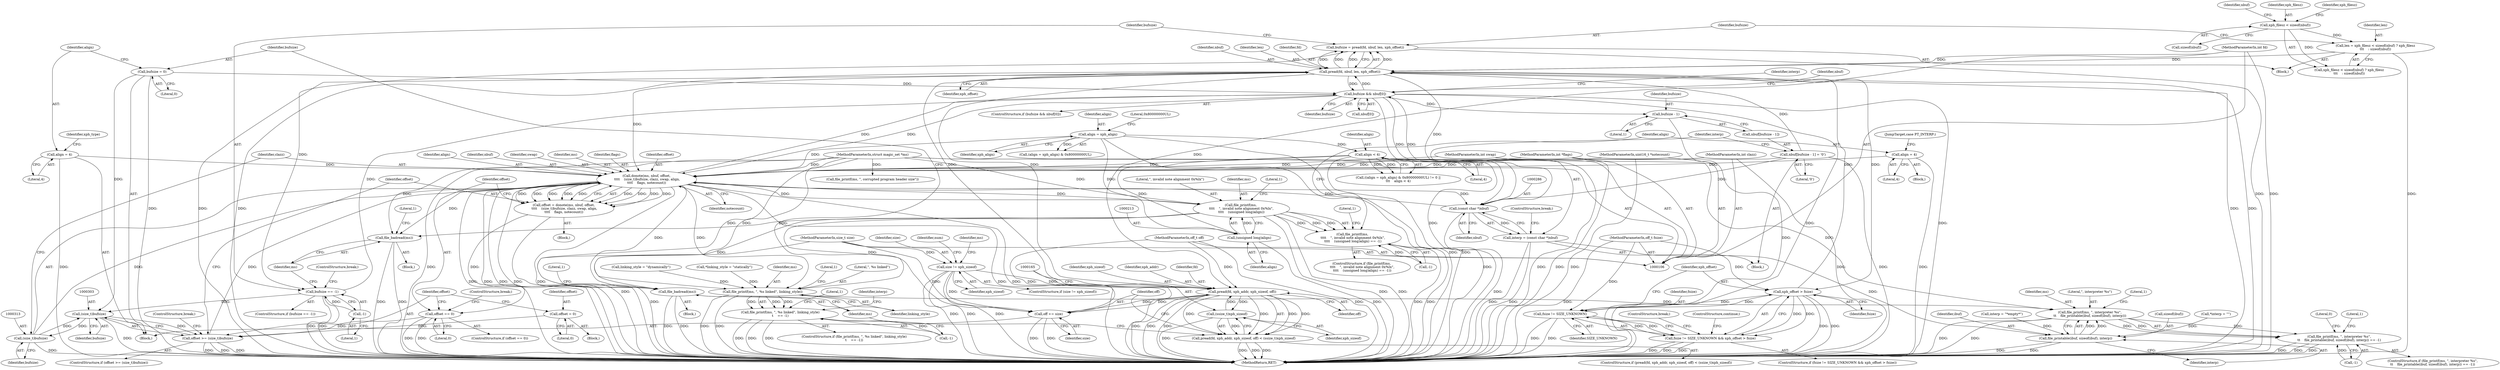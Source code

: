 digraph "0_file_ce90e05774dd77d86cfc8dfa6da57b32816841c4_4@API" {
"1000234" [label="(Call,bufsize = pread(fd, nbuf, len, xph_offset))"];
"1000236" [label="(Call,pread(fd, nbuf, len, xph_offset))"];
"1000159" [label="(Call,pread(fd, xph_addr, xph_sizeof, off))"];
"1000110" [label="(MethodParameterIn,int fd)"];
"1000164" [label="(Call,(ssize_t)xph_sizeof)"];
"1000136" [label="(Call,size != xph_sizeof)"];
"1000113" [label="(MethodParameterIn,size_t size)"];
"1000173" [label="(Call,off += size)"];
"1000111" [label="(MethodParameterIn,off_t off)"];
"1000270" [label="(Call,bufsize && nbuf[0])"];
"1000176" [label="(Call,bufsize = 0)"];
"1000242" [label="(Call,bufsize == -1)"];
"1000234" [label="(Call,bufsize = pread(fd, nbuf, len, xph_offset))"];
"1000244" [label="(Call,-1)"];
"1000308" [label="(Call,donote(ms, nbuf, offset,\n \t\t\t\t    (size_t)bufsize, clazz, swap, align,\n\t\t\t\t    flags, notecount))"];
"1000209" [label="(Call,file_printf(ms, \n\t\t\t\t    \", invalid note alignment 0x%lx\",\n\t\t\t\t    (unsigned long)align))"];
"1000107" [label="(MethodParameterIn,struct magic_set *ms)"];
"1000212" [label="(Call,(unsigned long)align)"];
"1000198" [label="(Call,align = xph_align)"];
"1000203" [label="(Call,align < 4)"];
"1000285" [label="(Call,(const char *)nbuf)"];
"1000276" [label="(Call,nbuf[bufsize - 1] = '\0')"];
"1000300" [label="(Call,offset >= (size_t)bufsize)"];
"1000294" [label="(Call,offset = 0)"];
"1000321" [label="(Call,offset == 0)"];
"1000306" [label="(Call,offset = donote(ms, nbuf, offset,\n \t\t\t\t    (size_t)bufsize, clazz, swap, align,\n\t\t\t\t    flags, notecount))"];
"1000302" [label="(Call,(size_t)bufsize)"];
"1000312" [label="(Call,(size_t)bufsize)"];
"1000108" [label="(MethodParameterIn,int clazz)"];
"1000109" [label="(MethodParameterIn,int swap)"];
"1000220" [label="(Call,align = 4)"];
"1000179" [label="(Call,align = 4)"];
"1000116" [label="(MethodParameterIn,int *flags)"];
"1000117" [label="(MethodParameterIn,uint16_t *notecount)"];
"1000224" [label="(Call,len = xph_filesz < sizeof(nbuf) ? xph_filesz\n\t\t\t    : sizeof(nbuf))"];
"1000227" [label="(Call,xph_filesz < sizeof(nbuf))"];
"1000259" [label="(Call,xph_offset > fsize)"];
"1000256" [label="(Call,fsize != SIZE_UNKNOWN)"];
"1000114" [label="(MethodParameterIn,off_t fsize)"];
"1000158" [label="(Call,pread(fd, xph_addr, xph_sizeof, off) < (ssize_t)xph_sizeof)"];
"1000255" [label="(Call,fsize != SIZE_UNKNOWN && xph_offset > fsize)"];
"1000283" [label="(Call,interp = (const char *)nbuf)"];
"1000348" [label="(Call,file_printable(ibuf, sizeof(ibuf), interp))"];
"1000345" [label="(Call,file_printf(ms, \", interpreter %s\",\n\t\t    file_printable(ibuf, sizeof(ibuf), interp)))"];
"1000344" [label="(Call,file_printf(ms, \", interpreter %s\",\n\t\t    file_printable(ibuf, sizeof(ibuf), interp)) == -1)"];
"1000168" [label="(Call,file_badread(ms))"];
"1000208" [label="(Call,file_printf(ms, \n\t\t\t\t    \", invalid note alignment 0x%lx\",\n\t\t\t\t    (unsigned long)align) == -1)"];
"1000247" [label="(Call,file_badread(ms))"];
"1000330" [label="(Call,file_printf(ms, \", %s linked\", linking_style))"];
"1000329" [label="(Call,file_printf(ms, \", %s linked\", linking_style)\n\t    == -1)"];
"1000279" [label="(Call,bufsize - 1)"];
"1000224" [label="(Call,len = xph_filesz < sizeof(nbuf) ? xph_filesz\n\t\t\t    : sizeof(nbuf))"];
"1000204" [label="(Identifier,align)"];
"1000283" [label="(Call,interp = (const char *)nbuf)"];
"1000227" [label="(Call,xph_filesz < sizeof(nbuf))"];
"1000177" [label="(Identifier,bufsize)"];
"1000241" [label="(ControlStructure,if (bufsize == -1))"];
"1000226" [label="(Call,xph_filesz < sizeof(nbuf) ? xph_filesz\n\t\t\t    : sizeof(nbuf))"];
"1000275" [label="(Block,)"];
"1000359" [label="(Literal,0)"];
"1000137" [label="(Identifier,size)"];
"1000279" [label="(Call,bufsize - 1)"];
"1000277" [label="(Call,nbuf[bufsize - 1])"];
"1000252" [label="(ControlStructure,break;)"];
"1000203" [label="(Call,align < 4)"];
"1000264" [label="(ControlStructure,break;)"];
"1000166" [label="(Identifier,xph_sizeof)"];
"1000257" [label="(Identifier,fsize)"];
"1000357" [label="(Literal,1)"];
"1000335" [label="(Literal,1)"];
"1000272" [label="(Call,nbuf[0])"];
"1000183" [label="(Identifier,xph_type)"];
"1000201" [label="(Literal,0x80000000UL)"];
"1000302" [label="(Call,(size_t)bufsize)"];
"1000233" [label="(Identifier,nbuf)"];
"1000301" [label="(Identifier,offset)"];
"1000135" [label="(ControlStructure,if (size != xph_sizeof))"];
"1000332" [label="(Literal,\", %s linked\")"];
"1000260" [label="(Identifier,xph_offset)"];
"1000175" [label="(Identifier,size)"];
"1000298" [label="(Block,)"];
"1000180" [label="(Identifier,align)"];
"1000312" [label="(Call,(size_t)bufsize)"];
"1000109" [label="(MethodParameterIn,int swap)"];
"1000225" [label="(Identifier,len)"];
"1000308" [label="(Call,donote(ms, nbuf, offset,\n \t\t\t\t    (size_t)bufsize, clazz, swap, align,\n\t\t\t\t    flags, notecount))"];
"1000172" [label="(Literal,1)"];
"1000246" [label="(Block,)"];
"1000179" [label="(Call,align = 4)"];
"1000322" [label="(Identifier,offset)"];
"1000181" [label="(Literal,4)"];
"1000316" [label="(Identifier,swap)"];
"1000270" [label="(Call,bufsize && nbuf[0])"];
"1000222" [label="(Literal,4)"];
"1000199" [label="(Identifier,align)"];
"1000209" [label="(Call,file_printf(ms, \n\t\t\t\t    \", invalid note alignment 0x%lx\",\n\t\t\t\t    (unsigned long)align))"];
"1000173" [label="(Call,off += size)"];
"1000116" [label="(MethodParameterIn,int *flags)"];
"1000258" [label="(Identifier,SIZE_UNKNOWN)"];
"1000330" [label="(Call,file_printf(ms, \", %s linked\", linking_style))"];
"1000299" [label="(ControlStructure,if (offset >= (size_t)bufsize))"];
"1000329" [label="(Call,file_printf(ms, \", %s linked\", linking_style)\n\t    == -1)"];
"1000168" [label="(Call,file_badread(ms))"];
"1000324" [label="(ControlStructure,break;)"];
"1000212" [label="(Call,(unsigned long)align)"];
"1000333" [label="(Identifier,linking_style)"];
"1000159" [label="(Call,pread(fd, xph_addr, xph_sizeof, off))"];
"1000198" [label="(Call,align = xph_align)"];
"1000261" [label="(Identifier,fsize)"];
"1000162" [label="(Identifier,xph_sizeof)"];
"1000138" [label="(Identifier,xph_sizeof)"];
"1000157" [label="(ControlStructure,if (pread(fd, xph_addr, xph_sizeof, off) < (ssize_t)xph_sizeof))"];
"1000341" [label="(Identifier,interp)"];
"1000229" [label="(Call,sizeof(nbuf))"];
"1000345" [label="(Call,file_printf(ms, \", interpreter %s\",\n\t\t    file_printable(ibuf, sizeof(ibuf), interp)))"];
"1000259" [label="(Call,xph_offset > fsize)"];
"1000117" [label="(MethodParameterIn,uint16_t *notecount)"];
"1000107" [label="(MethodParameterIn,struct magic_set *ms)"];
"1000235" [label="(Identifier,bufsize)"];
"1000306" [label="(Call,offset = donote(ms, nbuf, offset,\n \t\t\t\t    (size_t)bufsize, clazz, swap, align,\n\t\t\t\t    flags, notecount))"];
"1000245" [label="(Literal,1)"];
"1000242" [label="(Call,bufsize == -1)"];
"1000284" [label="(Identifier,interp)"];
"1000282" [label="(Literal,'\0')"];
"1000323" [label="(Literal,0)"];
"1000352" [label="(Identifier,interp)"];
"1000228" [label="(Identifier,xph_filesz)"];
"1000153" [label="(Identifier,num)"];
"1000300" [label="(Call,offset >= (size_t)bufsize)"];
"1000287" [label="(Identifier,nbuf)"];
"1000350" [label="(Call,sizeof(ibuf))"];
"1000334" [label="(Call,-1)"];
"1000305" [label="(ControlStructure,break;)"];
"1000216" [label="(Literal,1)"];
"1000169" [label="(Identifier,ms)"];
"1000263" [label="(ControlStructure,continue;)"];
"1000143" [label="(Identifier,ms)"];
"1000161" [label="(Identifier,xph_addr)"];
"1000267" [label="(Block,)"];
"1000254" [label="(ControlStructure,if (fsize != SIZE_UNKNOWN && xph_offset > fsize))"];
"1000114" [label="(MethodParameterIn,off_t fsize)"];
"1000285" [label="(Call,(const char *)nbuf)"];
"1000200" [label="(Identifier,xph_align)"];
"1000186" [label="(Call,linking_style = \"dynamically\")"];
"1000184" [label="(Block,)"];
"1000309" [label="(Identifier,ms)"];
"1000195" [label="(Call,((align = xph_align) & 0x80000000UL) != 0 ||\n\t\t\t    align < 4)"];
"1000343" [label="(ControlStructure,if (file_printf(ms, \", interpreter %s\",\n\t\t    file_printable(ibuf, sizeof(ibuf), interp)) == -1))"];
"1000314" [label="(Identifier,bufsize)"];
"1000142" [label="(Call,file_printf(ms, \", corrupted program header size\"))"];
"1000292" [label="(ControlStructure,break;)"];
"1000110" [label="(MethodParameterIn,int fd)"];
"1000269" [label="(ControlStructure,if (bufsize && nbuf[0]))"];
"1000315" [label="(Identifier,clazz)"];
"1000240" [label="(Identifier,xph_offset)"];
"1000211" [label="(Literal,\", invalid note alignment 0x%lx\")"];
"1000234" [label="(Call,bufsize = pread(fd, nbuf, len, xph_offset))"];
"1000344" [label="(Call,file_printf(ms, \", interpreter %s\",\n\t\t    file_printable(ibuf, sizeof(ibuf), interp)) == -1)"];
"1000108" [label="(MethodParameterIn,int clazz)"];
"1000197" [label="(Call,(align = xph_align) & 0x80000000UL)"];
"1000126" [label="(Call,*interp = \"\")"];
"1000248" [label="(Identifier,ms)"];
"1000244" [label="(Call,-1)"];
"1000318" [label="(Identifier,flags)"];
"1000176" [label="(Call,bufsize = 0)"];
"1000290" [label="(Identifier,interp)"];
"1000158" [label="(Call,pread(fd, xph_addr, xph_sizeof, off) < (ssize_t)xph_sizeof)"];
"1000346" [label="(Identifier,ms)"];
"1000271" [label="(Identifier,bufsize)"];
"1000163" [label="(Identifier,off)"];
"1000238" [label="(Identifier,nbuf)"];
"1000349" [label="(Identifier,ibuf)"];
"1000223" [label="(JumpTarget,case PT_INTERP:)"];
"1000304" [label="(Identifier,bufsize)"];
"1000122" [label="(Call,*linking_style = \"statically\")"];
"1000276" [label="(Call,nbuf[bufsize - 1] = '\0')"];
"1000207" [label="(ControlStructure,if (file_printf(ms, \n\t\t\t\t    \", invalid note alignment 0x%lx\",\n\t\t\t\t    (unsigned long)align) == -1))"];
"1000320" [label="(ControlStructure,if (offset == 0))"];
"1000347" [label="(Literal,\", interpreter %s\")"];
"1000255" [label="(Call,fsize != SIZE_UNKNOWN && xph_offset > fsize)"];
"1000294" [label="(Call,offset = 0)"];
"1000338" [label="(Literal,1)"];
"1000289" [label="(Call,interp = \"*empty*\")"];
"1000239" [label="(Identifier,len)"];
"1000156" [label="(Block,)"];
"1000280" [label="(Identifier,bufsize)"];
"1000348" [label="(Call,file_printable(ibuf, sizeof(ibuf), interp))"];
"1000321" [label="(Call,offset == 0)"];
"1000220" [label="(Call,align = 4)"];
"1000210" [label="(Identifier,ms)"];
"1000295" [label="(Identifier,offset)"];
"1000296" [label="(Literal,0)"];
"1000247" [label="(Call,file_badread(ms))"];
"1000354" [label="(Literal,1)"];
"1000164" [label="(Call,(ssize_t)xph_sizeof)"];
"1000174" [label="(Identifier,off)"];
"1000251" [label="(Literal,1)"];
"1000256" [label="(Call,fsize != SIZE_UNKNOWN)"];
"1000219" [label="(Literal,1)"];
"1000311" [label="(Identifier,offset)"];
"1000214" [label="(Identifier,align)"];
"1000178" [label="(Literal,0)"];
"1000281" [label="(Literal,1)"];
"1000205" [label="(Literal,4)"];
"1000236" [label="(Call,pread(fd, nbuf, len, xph_offset))"];
"1000328" [label="(ControlStructure,if (file_printf(ms, \", %s linked\", linking_style)\n\t    == -1))"];
"1000111" [label="(MethodParameterIn,off_t off)"];
"1000221" [label="(Identifier,align)"];
"1000231" [label="(Identifier,xph_filesz)"];
"1000215" [label="(Call,-1)"];
"1000237" [label="(Identifier,fd)"];
"1000206" [label="(Block,)"];
"1000319" [label="(Identifier,notecount)"];
"1000331" [label="(Identifier,ms)"];
"1000113" [label="(MethodParameterIn,size_t size)"];
"1000243" [label="(Identifier,bufsize)"];
"1000360" [label="(MethodReturn,RET)"];
"1000317" [label="(Identifier,align)"];
"1000208" [label="(Call,file_printf(ms, \n\t\t\t\t    \", invalid note alignment 0x%lx\",\n\t\t\t\t    (unsigned long)align) == -1)"];
"1000278" [label="(Identifier,nbuf)"];
"1000160" [label="(Identifier,fd)"];
"1000307" [label="(Identifier,offset)"];
"1000353" [label="(Call,-1)"];
"1000167" [label="(Block,)"];
"1000310" [label="(Identifier,nbuf)"];
"1000136" [label="(Call,size != xph_sizeof)"];
"1000234" -> "1000184"  [label="AST: "];
"1000234" -> "1000236"  [label="CFG: "];
"1000235" -> "1000234"  [label="AST: "];
"1000236" -> "1000234"  [label="AST: "];
"1000243" -> "1000234"  [label="CFG: "];
"1000234" -> "1000360"  [label="DDG: "];
"1000236" -> "1000234"  [label="DDG: "];
"1000236" -> "1000234"  [label="DDG: "];
"1000236" -> "1000234"  [label="DDG: "];
"1000236" -> "1000234"  [label="DDG: "];
"1000234" -> "1000242"  [label="DDG: "];
"1000236" -> "1000240"  [label="CFG: "];
"1000237" -> "1000236"  [label="AST: "];
"1000238" -> "1000236"  [label="AST: "];
"1000239" -> "1000236"  [label="AST: "];
"1000240" -> "1000236"  [label="AST: "];
"1000236" -> "1000360"  [label="DDG: "];
"1000236" -> "1000360"  [label="DDG: "];
"1000236" -> "1000360"  [label="DDG: "];
"1000236" -> "1000360"  [label="DDG: "];
"1000236" -> "1000159"  [label="DDG: "];
"1000159" -> "1000236"  [label="DDG: "];
"1000110" -> "1000236"  [label="DDG: "];
"1000270" -> "1000236"  [label="DDG: "];
"1000276" -> "1000236"  [label="DDG: "];
"1000224" -> "1000236"  [label="DDG: "];
"1000259" -> "1000236"  [label="DDG: "];
"1000236" -> "1000259"  [label="DDG: "];
"1000236" -> "1000270"  [label="DDG: "];
"1000236" -> "1000285"  [label="DDG: "];
"1000236" -> "1000308"  [label="DDG: "];
"1000159" -> "1000158"  [label="AST: "];
"1000159" -> "1000163"  [label="CFG: "];
"1000160" -> "1000159"  [label="AST: "];
"1000161" -> "1000159"  [label="AST: "];
"1000162" -> "1000159"  [label="AST: "];
"1000163" -> "1000159"  [label="AST: "];
"1000165" -> "1000159"  [label="CFG: "];
"1000159" -> "1000360"  [label="DDG: "];
"1000159" -> "1000360"  [label="DDG: "];
"1000159" -> "1000360"  [label="DDG: "];
"1000159" -> "1000158"  [label="DDG: "];
"1000159" -> "1000158"  [label="DDG: "];
"1000159" -> "1000158"  [label="DDG: "];
"1000159" -> "1000158"  [label="DDG: "];
"1000110" -> "1000159"  [label="DDG: "];
"1000164" -> "1000159"  [label="DDG: "];
"1000136" -> "1000159"  [label="DDG: "];
"1000173" -> "1000159"  [label="DDG: "];
"1000111" -> "1000159"  [label="DDG: "];
"1000159" -> "1000164"  [label="DDG: "];
"1000159" -> "1000173"  [label="DDG: "];
"1000110" -> "1000106"  [label="AST: "];
"1000110" -> "1000360"  [label="DDG: "];
"1000164" -> "1000158"  [label="AST: "];
"1000164" -> "1000166"  [label="CFG: "];
"1000165" -> "1000164"  [label="AST: "];
"1000166" -> "1000164"  [label="AST: "];
"1000158" -> "1000164"  [label="CFG: "];
"1000164" -> "1000360"  [label="DDG: "];
"1000164" -> "1000158"  [label="DDG: "];
"1000136" -> "1000135"  [label="AST: "];
"1000136" -> "1000138"  [label="CFG: "];
"1000137" -> "1000136"  [label="AST: "];
"1000138" -> "1000136"  [label="AST: "];
"1000143" -> "1000136"  [label="CFG: "];
"1000153" -> "1000136"  [label="CFG: "];
"1000136" -> "1000360"  [label="DDG: "];
"1000136" -> "1000360"  [label="DDG: "];
"1000136" -> "1000360"  [label="DDG: "];
"1000113" -> "1000136"  [label="DDG: "];
"1000136" -> "1000173"  [label="DDG: "];
"1000113" -> "1000106"  [label="AST: "];
"1000113" -> "1000360"  [label="DDG: "];
"1000113" -> "1000173"  [label="DDG: "];
"1000173" -> "1000156"  [label="AST: "];
"1000173" -> "1000175"  [label="CFG: "];
"1000174" -> "1000173"  [label="AST: "];
"1000175" -> "1000173"  [label="AST: "];
"1000177" -> "1000173"  [label="CFG: "];
"1000173" -> "1000360"  [label="DDG: "];
"1000173" -> "1000360"  [label="DDG: "];
"1000111" -> "1000173"  [label="DDG: "];
"1000111" -> "1000106"  [label="AST: "];
"1000111" -> "1000360"  [label="DDG: "];
"1000270" -> "1000269"  [label="AST: "];
"1000270" -> "1000271"  [label="CFG: "];
"1000270" -> "1000272"  [label="CFG: "];
"1000271" -> "1000270"  [label="AST: "];
"1000272" -> "1000270"  [label="AST: "];
"1000278" -> "1000270"  [label="CFG: "];
"1000290" -> "1000270"  [label="CFG: "];
"1000270" -> "1000360"  [label="DDG: "];
"1000270" -> "1000360"  [label="DDG: "];
"1000270" -> "1000360"  [label="DDG: "];
"1000176" -> "1000270"  [label="DDG: "];
"1000242" -> "1000270"  [label="DDG: "];
"1000308" -> "1000270"  [label="DDG: "];
"1000285" -> "1000270"  [label="DDG: "];
"1000270" -> "1000279"  [label="DDG: "];
"1000270" -> "1000285"  [label="DDG: "];
"1000270" -> "1000308"  [label="DDG: "];
"1000176" -> "1000156"  [label="AST: "];
"1000176" -> "1000178"  [label="CFG: "];
"1000177" -> "1000176"  [label="AST: "];
"1000178" -> "1000176"  [label="AST: "];
"1000180" -> "1000176"  [label="CFG: "];
"1000176" -> "1000360"  [label="DDG: "];
"1000176" -> "1000302"  [label="DDG: "];
"1000242" -> "1000241"  [label="AST: "];
"1000242" -> "1000244"  [label="CFG: "];
"1000243" -> "1000242"  [label="AST: "];
"1000244" -> "1000242"  [label="AST: "];
"1000248" -> "1000242"  [label="CFG: "];
"1000252" -> "1000242"  [label="CFG: "];
"1000242" -> "1000360"  [label="DDG: "];
"1000242" -> "1000360"  [label="DDG: "];
"1000244" -> "1000242"  [label="DDG: "];
"1000242" -> "1000302"  [label="DDG: "];
"1000244" -> "1000245"  [label="CFG: "];
"1000245" -> "1000244"  [label="AST: "];
"1000308" -> "1000306"  [label="AST: "];
"1000308" -> "1000319"  [label="CFG: "];
"1000309" -> "1000308"  [label="AST: "];
"1000310" -> "1000308"  [label="AST: "];
"1000311" -> "1000308"  [label="AST: "];
"1000312" -> "1000308"  [label="AST: "];
"1000315" -> "1000308"  [label="AST: "];
"1000316" -> "1000308"  [label="AST: "];
"1000317" -> "1000308"  [label="AST: "];
"1000318" -> "1000308"  [label="AST: "];
"1000319" -> "1000308"  [label="AST: "];
"1000306" -> "1000308"  [label="CFG: "];
"1000308" -> "1000360"  [label="DDG: "];
"1000308" -> "1000360"  [label="DDG: "];
"1000308" -> "1000360"  [label="DDG: "];
"1000308" -> "1000360"  [label="DDG: "];
"1000308" -> "1000360"  [label="DDG: "];
"1000308" -> "1000360"  [label="DDG: "];
"1000308" -> "1000360"  [label="DDG: "];
"1000308" -> "1000168"  [label="DDG: "];
"1000308" -> "1000209"  [label="DDG: "];
"1000308" -> "1000247"  [label="DDG: "];
"1000308" -> "1000285"  [label="DDG: "];
"1000308" -> "1000306"  [label="DDG: "];
"1000308" -> "1000306"  [label="DDG: "];
"1000308" -> "1000306"  [label="DDG: "];
"1000308" -> "1000306"  [label="DDG: "];
"1000308" -> "1000306"  [label="DDG: "];
"1000308" -> "1000306"  [label="DDG: "];
"1000308" -> "1000306"  [label="DDG: "];
"1000308" -> "1000306"  [label="DDG: "];
"1000308" -> "1000306"  [label="DDG: "];
"1000209" -> "1000308"  [label="DDG: "];
"1000107" -> "1000308"  [label="DDG: "];
"1000285" -> "1000308"  [label="DDG: "];
"1000276" -> "1000308"  [label="DDG: "];
"1000300" -> "1000308"  [label="DDG: "];
"1000312" -> "1000308"  [label="DDG: "];
"1000108" -> "1000308"  [label="DDG: "];
"1000109" -> "1000308"  [label="DDG: "];
"1000220" -> "1000308"  [label="DDG: "];
"1000179" -> "1000308"  [label="DDG: "];
"1000198" -> "1000308"  [label="DDG: "];
"1000203" -> "1000308"  [label="DDG: "];
"1000116" -> "1000308"  [label="DDG: "];
"1000117" -> "1000308"  [label="DDG: "];
"1000308" -> "1000330"  [label="DDG: "];
"1000209" -> "1000208"  [label="AST: "];
"1000209" -> "1000212"  [label="CFG: "];
"1000210" -> "1000209"  [label="AST: "];
"1000211" -> "1000209"  [label="AST: "];
"1000212" -> "1000209"  [label="AST: "];
"1000216" -> "1000209"  [label="CFG: "];
"1000209" -> "1000360"  [label="DDG: "];
"1000209" -> "1000360"  [label="DDG: "];
"1000209" -> "1000168"  [label="DDG: "];
"1000209" -> "1000208"  [label="DDG: "];
"1000209" -> "1000208"  [label="DDG: "];
"1000209" -> "1000208"  [label="DDG: "];
"1000107" -> "1000209"  [label="DDG: "];
"1000212" -> "1000209"  [label="DDG: "];
"1000209" -> "1000247"  [label="DDG: "];
"1000209" -> "1000330"  [label="DDG: "];
"1000107" -> "1000106"  [label="AST: "];
"1000107" -> "1000360"  [label="DDG: "];
"1000107" -> "1000142"  [label="DDG: "];
"1000107" -> "1000168"  [label="DDG: "];
"1000107" -> "1000247"  [label="DDG: "];
"1000107" -> "1000330"  [label="DDG: "];
"1000107" -> "1000345"  [label="DDG: "];
"1000212" -> "1000214"  [label="CFG: "];
"1000213" -> "1000212"  [label="AST: "];
"1000214" -> "1000212"  [label="AST: "];
"1000212" -> "1000360"  [label="DDG: "];
"1000198" -> "1000212"  [label="DDG: "];
"1000203" -> "1000212"  [label="DDG: "];
"1000198" -> "1000197"  [label="AST: "];
"1000198" -> "1000200"  [label="CFG: "];
"1000199" -> "1000198"  [label="AST: "];
"1000200" -> "1000198"  [label="AST: "];
"1000201" -> "1000198"  [label="CFG: "];
"1000198" -> "1000360"  [label="DDG: "];
"1000198" -> "1000360"  [label="DDG: "];
"1000198" -> "1000197"  [label="DDG: "];
"1000198" -> "1000203"  [label="DDG: "];
"1000203" -> "1000195"  [label="AST: "];
"1000203" -> "1000205"  [label="CFG: "];
"1000204" -> "1000203"  [label="AST: "];
"1000205" -> "1000203"  [label="AST: "];
"1000195" -> "1000203"  [label="CFG: "];
"1000203" -> "1000360"  [label="DDG: "];
"1000203" -> "1000195"  [label="DDG: "];
"1000203" -> "1000195"  [label="DDG: "];
"1000285" -> "1000283"  [label="AST: "];
"1000285" -> "1000287"  [label="CFG: "];
"1000286" -> "1000285"  [label="AST: "];
"1000287" -> "1000285"  [label="AST: "];
"1000283" -> "1000285"  [label="CFG: "];
"1000285" -> "1000360"  [label="DDG: "];
"1000285" -> "1000283"  [label="DDG: "];
"1000276" -> "1000285"  [label="DDG: "];
"1000276" -> "1000275"  [label="AST: "];
"1000276" -> "1000282"  [label="CFG: "];
"1000277" -> "1000276"  [label="AST: "];
"1000282" -> "1000276"  [label="AST: "];
"1000284" -> "1000276"  [label="CFG: "];
"1000276" -> "1000360"  [label="DDG: "];
"1000300" -> "1000299"  [label="AST: "];
"1000300" -> "1000302"  [label="CFG: "];
"1000301" -> "1000300"  [label="AST: "];
"1000302" -> "1000300"  [label="AST: "];
"1000305" -> "1000300"  [label="CFG: "];
"1000307" -> "1000300"  [label="CFG: "];
"1000300" -> "1000360"  [label="DDG: "];
"1000300" -> "1000360"  [label="DDG: "];
"1000300" -> "1000360"  [label="DDG: "];
"1000294" -> "1000300"  [label="DDG: "];
"1000321" -> "1000300"  [label="DDG: "];
"1000302" -> "1000300"  [label="DDG: "];
"1000294" -> "1000267"  [label="AST: "];
"1000294" -> "1000296"  [label="CFG: "];
"1000295" -> "1000294"  [label="AST: "];
"1000296" -> "1000294"  [label="AST: "];
"1000301" -> "1000294"  [label="CFG: "];
"1000321" -> "1000320"  [label="AST: "];
"1000321" -> "1000323"  [label="CFG: "];
"1000322" -> "1000321"  [label="AST: "];
"1000323" -> "1000321"  [label="AST: "];
"1000301" -> "1000321"  [label="CFG: "];
"1000324" -> "1000321"  [label="CFG: "];
"1000321" -> "1000360"  [label="DDG: "];
"1000321" -> "1000360"  [label="DDG: "];
"1000306" -> "1000321"  [label="DDG: "];
"1000306" -> "1000298"  [label="AST: "];
"1000307" -> "1000306"  [label="AST: "];
"1000322" -> "1000306"  [label="CFG: "];
"1000306" -> "1000360"  [label="DDG: "];
"1000302" -> "1000304"  [label="CFG: "];
"1000303" -> "1000302"  [label="AST: "];
"1000304" -> "1000302"  [label="AST: "];
"1000302" -> "1000360"  [label="DDG: "];
"1000312" -> "1000302"  [label="DDG: "];
"1000302" -> "1000312"  [label="DDG: "];
"1000312" -> "1000314"  [label="CFG: "];
"1000313" -> "1000312"  [label="AST: "];
"1000314" -> "1000312"  [label="AST: "];
"1000315" -> "1000312"  [label="CFG: "];
"1000312" -> "1000360"  [label="DDG: "];
"1000108" -> "1000106"  [label="AST: "];
"1000108" -> "1000360"  [label="DDG: "];
"1000109" -> "1000106"  [label="AST: "];
"1000109" -> "1000360"  [label="DDG: "];
"1000220" -> "1000206"  [label="AST: "];
"1000220" -> "1000222"  [label="CFG: "];
"1000221" -> "1000220"  [label="AST: "];
"1000222" -> "1000220"  [label="AST: "];
"1000223" -> "1000220"  [label="CFG: "];
"1000220" -> "1000360"  [label="DDG: "];
"1000179" -> "1000156"  [label="AST: "];
"1000179" -> "1000181"  [label="CFG: "];
"1000180" -> "1000179"  [label="AST: "];
"1000181" -> "1000179"  [label="AST: "];
"1000183" -> "1000179"  [label="CFG: "];
"1000179" -> "1000360"  [label="DDG: "];
"1000116" -> "1000106"  [label="AST: "];
"1000116" -> "1000360"  [label="DDG: "];
"1000117" -> "1000106"  [label="AST: "];
"1000117" -> "1000360"  [label="DDG: "];
"1000224" -> "1000184"  [label="AST: "];
"1000224" -> "1000226"  [label="CFG: "];
"1000225" -> "1000224"  [label="AST: "];
"1000226" -> "1000224"  [label="AST: "];
"1000235" -> "1000224"  [label="CFG: "];
"1000224" -> "1000360"  [label="DDG: "];
"1000227" -> "1000224"  [label="DDG: "];
"1000227" -> "1000226"  [label="AST: "];
"1000227" -> "1000229"  [label="CFG: "];
"1000228" -> "1000227"  [label="AST: "];
"1000229" -> "1000227"  [label="AST: "];
"1000231" -> "1000227"  [label="CFG: "];
"1000233" -> "1000227"  [label="CFG: "];
"1000227" -> "1000226"  [label="DDG: "];
"1000259" -> "1000255"  [label="AST: "];
"1000259" -> "1000261"  [label="CFG: "];
"1000260" -> "1000259"  [label="AST: "];
"1000261" -> "1000259"  [label="AST: "];
"1000255" -> "1000259"  [label="CFG: "];
"1000259" -> "1000360"  [label="DDG: "];
"1000259" -> "1000360"  [label="DDG: "];
"1000259" -> "1000256"  [label="DDG: "];
"1000259" -> "1000255"  [label="DDG: "];
"1000259" -> "1000255"  [label="DDG: "];
"1000256" -> "1000259"  [label="DDG: "];
"1000114" -> "1000259"  [label="DDG: "];
"1000256" -> "1000255"  [label="AST: "];
"1000256" -> "1000258"  [label="CFG: "];
"1000257" -> "1000256"  [label="AST: "];
"1000258" -> "1000256"  [label="AST: "];
"1000260" -> "1000256"  [label="CFG: "];
"1000255" -> "1000256"  [label="CFG: "];
"1000256" -> "1000360"  [label="DDG: "];
"1000256" -> "1000360"  [label="DDG: "];
"1000256" -> "1000255"  [label="DDG: "];
"1000256" -> "1000255"  [label="DDG: "];
"1000114" -> "1000256"  [label="DDG: "];
"1000114" -> "1000106"  [label="AST: "];
"1000114" -> "1000360"  [label="DDG: "];
"1000158" -> "1000157"  [label="AST: "];
"1000169" -> "1000158"  [label="CFG: "];
"1000174" -> "1000158"  [label="CFG: "];
"1000158" -> "1000360"  [label="DDG: "];
"1000158" -> "1000360"  [label="DDG: "];
"1000158" -> "1000360"  [label="DDG: "];
"1000255" -> "1000254"  [label="AST: "];
"1000263" -> "1000255"  [label="CFG: "];
"1000264" -> "1000255"  [label="CFG: "];
"1000255" -> "1000360"  [label="DDG: "];
"1000255" -> "1000360"  [label="DDG: "];
"1000255" -> "1000360"  [label="DDG: "];
"1000283" -> "1000275"  [label="AST: "];
"1000284" -> "1000283"  [label="AST: "];
"1000292" -> "1000283"  [label="CFG: "];
"1000283" -> "1000360"  [label="DDG: "];
"1000283" -> "1000360"  [label="DDG: "];
"1000283" -> "1000348"  [label="DDG: "];
"1000348" -> "1000345"  [label="AST: "];
"1000348" -> "1000352"  [label="CFG: "];
"1000349" -> "1000348"  [label="AST: "];
"1000350" -> "1000348"  [label="AST: "];
"1000352" -> "1000348"  [label="AST: "];
"1000345" -> "1000348"  [label="CFG: "];
"1000348" -> "1000360"  [label="DDG: "];
"1000348" -> "1000360"  [label="DDG: "];
"1000348" -> "1000345"  [label="DDG: "];
"1000348" -> "1000345"  [label="DDG: "];
"1000289" -> "1000348"  [label="DDG: "];
"1000126" -> "1000348"  [label="DDG: "];
"1000345" -> "1000344"  [label="AST: "];
"1000346" -> "1000345"  [label="AST: "];
"1000347" -> "1000345"  [label="AST: "];
"1000354" -> "1000345"  [label="CFG: "];
"1000345" -> "1000360"  [label="DDG: "];
"1000345" -> "1000360"  [label="DDG: "];
"1000345" -> "1000344"  [label="DDG: "];
"1000345" -> "1000344"  [label="DDG: "];
"1000345" -> "1000344"  [label="DDG: "];
"1000330" -> "1000345"  [label="DDG: "];
"1000344" -> "1000343"  [label="AST: "];
"1000344" -> "1000353"  [label="CFG: "];
"1000353" -> "1000344"  [label="AST: "];
"1000357" -> "1000344"  [label="CFG: "];
"1000359" -> "1000344"  [label="CFG: "];
"1000344" -> "1000360"  [label="DDG: "];
"1000344" -> "1000360"  [label="DDG: "];
"1000344" -> "1000360"  [label="DDG: "];
"1000353" -> "1000344"  [label="DDG: "];
"1000168" -> "1000167"  [label="AST: "];
"1000168" -> "1000169"  [label="CFG: "];
"1000169" -> "1000168"  [label="AST: "];
"1000172" -> "1000168"  [label="CFG: "];
"1000168" -> "1000360"  [label="DDG: "];
"1000168" -> "1000360"  [label="DDG: "];
"1000208" -> "1000207"  [label="AST: "];
"1000208" -> "1000215"  [label="CFG: "];
"1000215" -> "1000208"  [label="AST: "];
"1000219" -> "1000208"  [label="CFG: "];
"1000221" -> "1000208"  [label="CFG: "];
"1000208" -> "1000360"  [label="DDG: "];
"1000208" -> "1000360"  [label="DDG: "];
"1000215" -> "1000208"  [label="DDG: "];
"1000247" -> "1000246"  [label="AST: "];
"1000247" -> "1000248"  [label="CFG: "];
"1000248" -> "1000247"  [label="AST: "];
"1000251" -> "1000247"  [label="CFG: "];
"1000247" -> "1000360"  [label="DDG: "];
"1000247" -> "1000360"  [label="DDG: "];
"1000330" -> "1000329"  [label="AST: "];
"1000330" -> "1000333"  [label="CFG: "];
"1000331" -> "1000330"  [label="AST: "];
"1000332" -> "1000330"  [label="AST: "];
"1000333" -> "1000330"  [label="AST: "];
"1000335" -> "1000330"  [label="CFG: "];
"1000330" -> "1000360"  [label="DDG: "];
"1000330" -> "1000360"  [label="DDG: "];
"1000330" -> "1000329"  [label="DDG: "];
"1000330" -> "1000329"  [label="DDG: "];
"1000330" -> "1000329"  [label="DDG: "];
"1000186" -> "1000330"  [label="DDG: "];
"1000122" -> "1000330"  [label="DDG: "];
"1000329" -> "1000328"  [label="AST: "];
"1000329" -> "1000334"  [label="CFG: "];
"1000334" -> "1000329"  [label="AST: "];
"1000338" -> "1000329"  [label="CFG: "];
"1000341" -> "1000329"  [label="CFG: "];
"1000329" -> "1000360"  [label="DDG: "];
"1000329" -> "1000360"  [label="DDG: "];
"1000329" -> "1000360"  [label="DDG: "];
"1000334" -> "1000329"  [label="DDG: "];
"1000279" -> "1000277"  [label="AST: "];
"1000279" -> "1000281"  [label="CFG: "];
"1000280" -> "1000279"  [label="AST: "];
"1000281" -> "1000279"  [label="AST: "];
"1000277" -> "1000279"  [label="CFG: "];
"1000279" -> "1000360"  [label="DDG: "];
}
